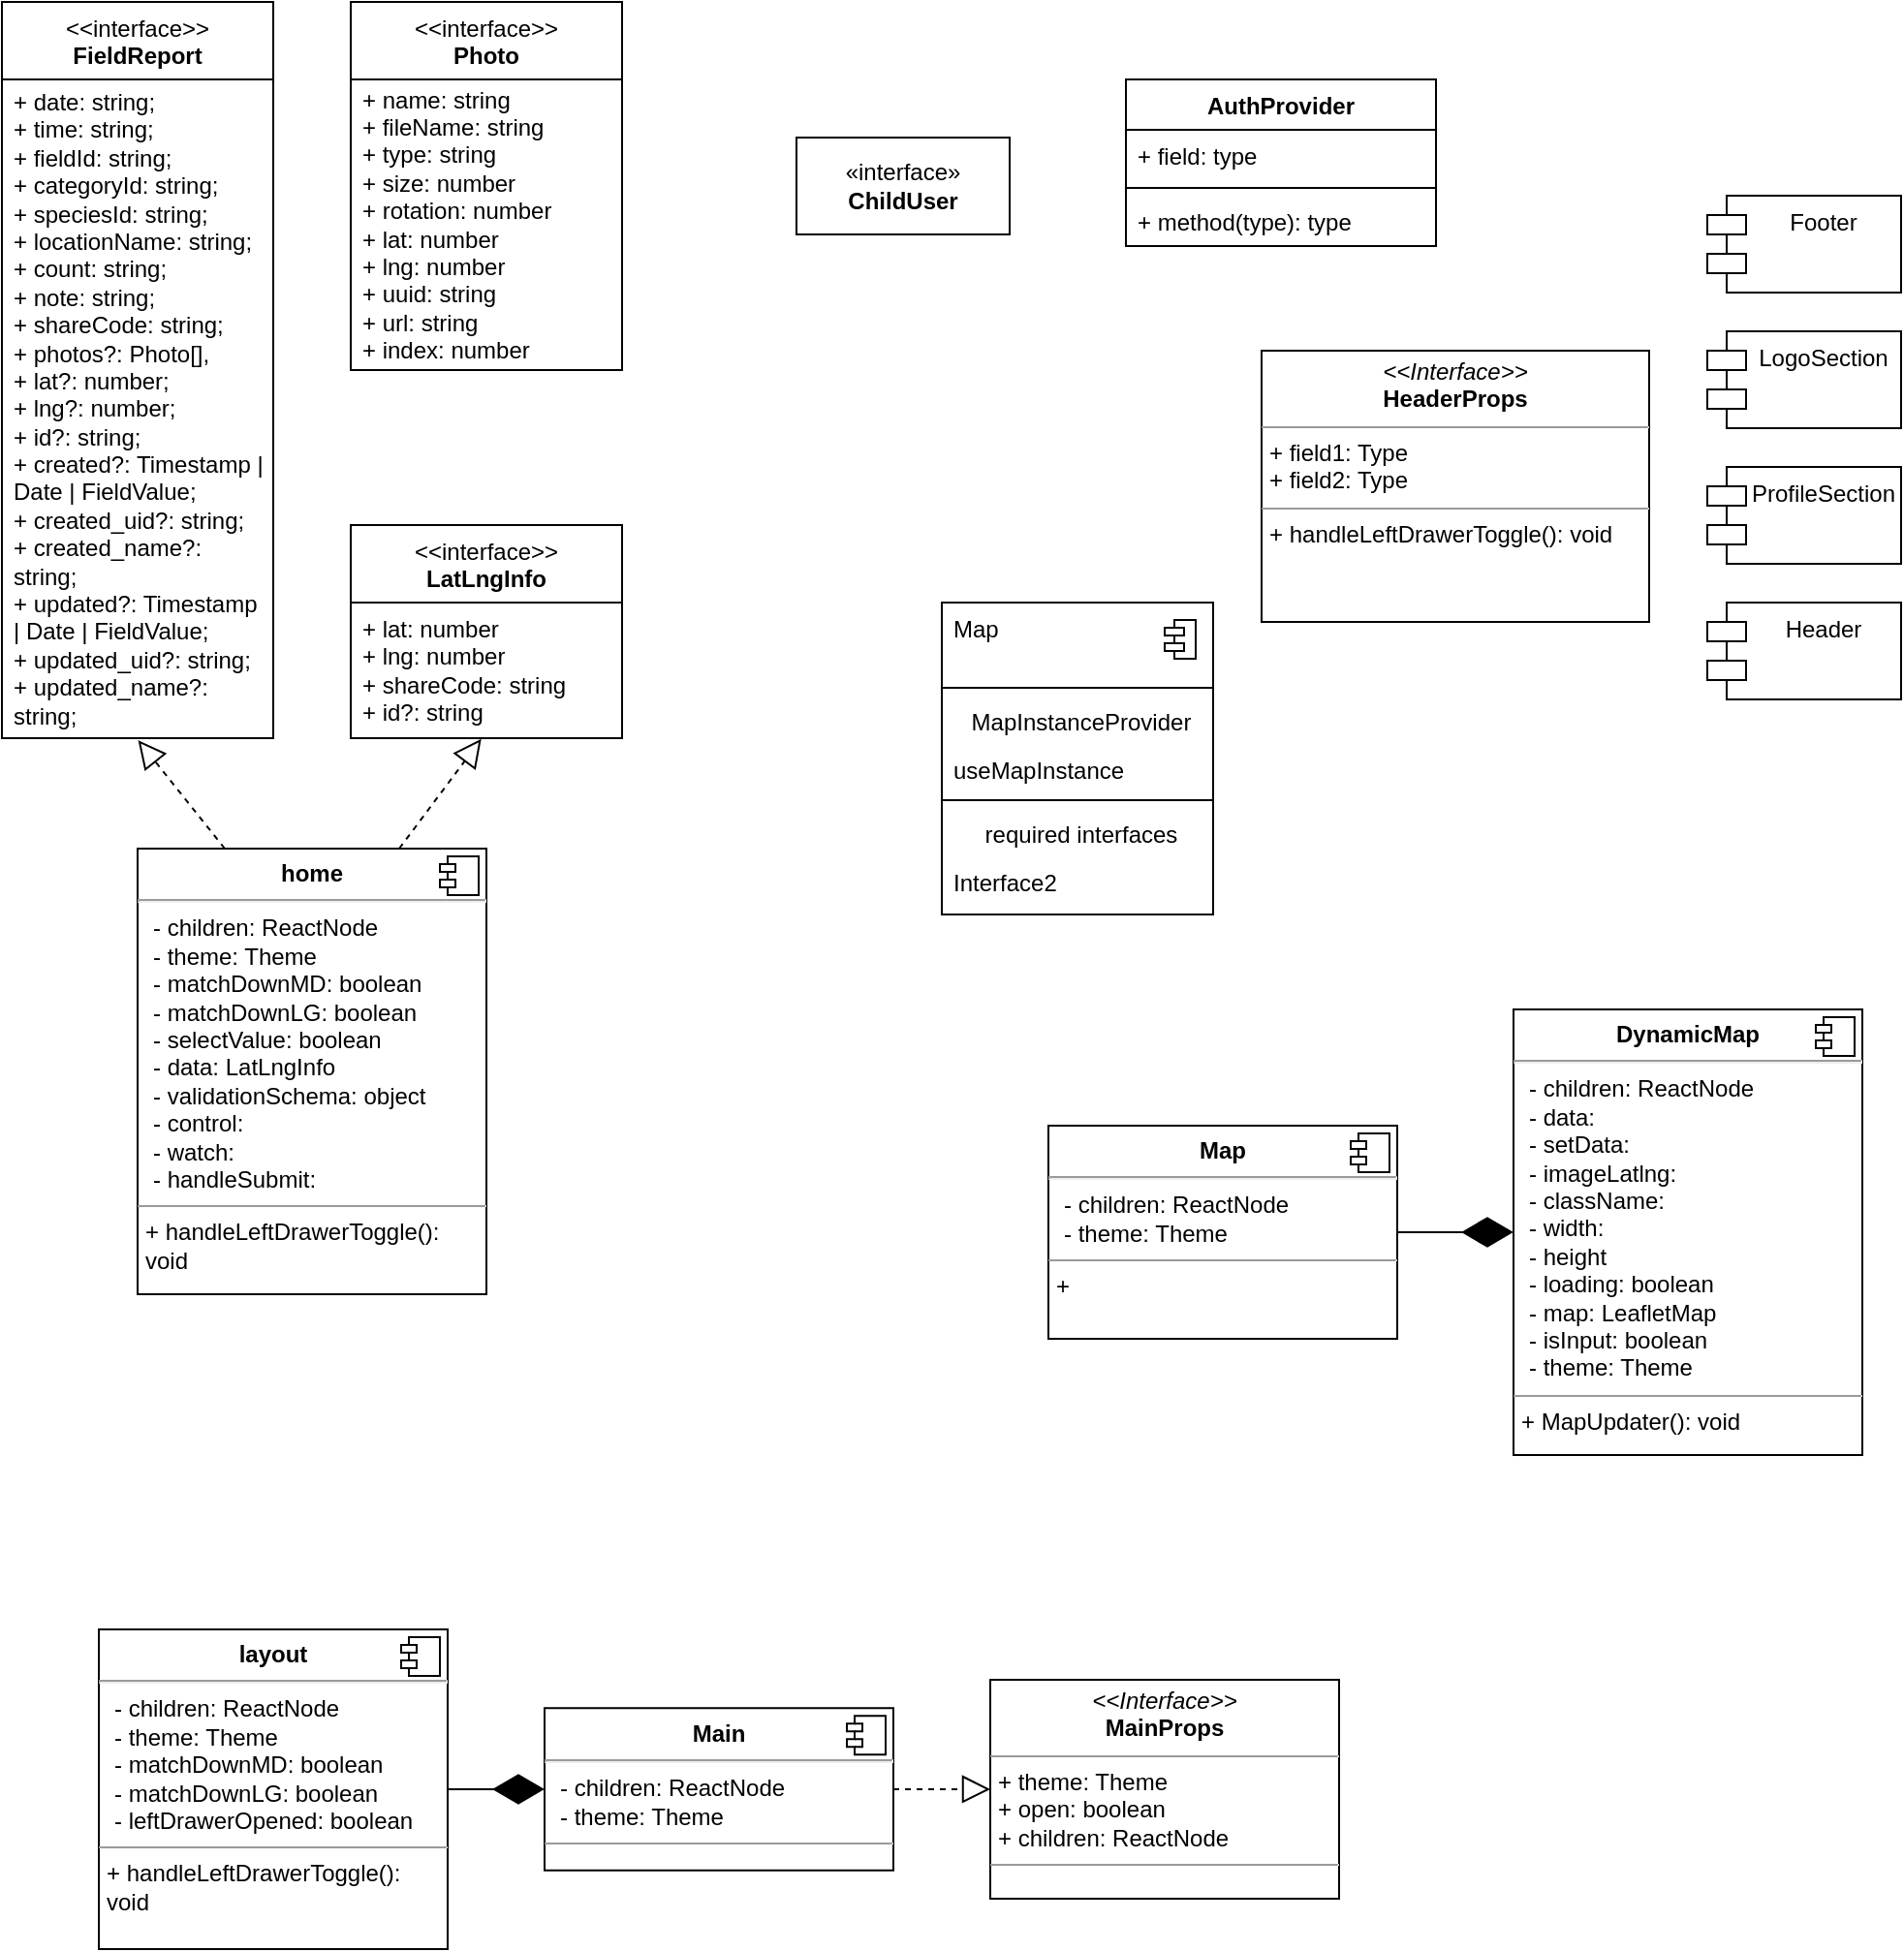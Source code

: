 <mxfile version="24.0.7" type="github" pages="2">
  <diagram name="コンポーネント・クラス図" id="A0RFGYicWgXDQkOwgbv-">
    <mxGraphModel dx="2025" dy="1312" grid="1" gridSize="10" guides="1" tooltips="1" connect="1" arrows="1" fold="1" page="1" pageScale="1" pageWidth="1169" pageHeight="827" math="0" shadow="0">
      <root>
        <mxCell id="0" />
        <mxCell id="1" parent="0" />
        <mxCell id="_fHnPlDk8DKdOJCBfL9G-8" value="AuthProvider" style="swimlane;fontStyle=1;align=center;verticalAlign=top;childLayout=stackLayout;horizontal=1;startSize=26;horizontalStack=0;resizeParent=1;resizeParentMax=0;resizeLast=0;collapsible=1;marginBottom=0;whiteSpace=wrap;html=1;" parent="1" vertex="1">
          <mxGeometry x="680" y="80" width="160" height="86" as="geometry">
            <mxRectangle x="230" y="300" width="100" height="30" as="alternateBounds" />
          </mxGeometry>
        </mxCell>
        <mxCell id="_fHnPlDk8DKdOJCBfL9G-9" value="+ field: type" style="text;strokeColor=none;fillColor=none;align=left;verticalAlign=top;spacingLeft=4;spacingRight=4;overflow=hidden;rotatable=0;points=[[0,0.5],[1,0.5]];portConstraint=eastwest;whiteSpace=wrap;html=1;" parent="_fHnPlDk8DKdOJCBfL9G-8" vertex="1">
          <mxGeometry y="26" width="160" height="26" as="geometry" />
        </mxCell>
        <mxCell id="_fHnPlDk8DKdOJCBfL9G-10" value="" style="line;strokeWidth=1;fillColor=none;align=left;verticalAlign=middle;spacingTop=-1;spacingLeft=3;spacingRight=3;rotatable=0;labelPosition=right;points=[];portConstraint=eastwest;strokeColor=inherit;" parent="_fHnPlDk8DKdOJCBfL9G-8" vertex="1">
          <mxGeometry y="52" width="160" height="8" as="geometry" />
        </mxCell>
        <mxCell id="_fHnPlDk8DKdOJCBfL9G-11" value="+ method(type): type" style="text;strokeColor=none;fillColor=none;align=left;verticalAlign=top;spacingLeft=4;spacingRight=4;overflow=hidden;rotatable=0;points=[[0,0.5],[1,0.5]];portConstraint=eastwest;whiteSpace=wrap;html=1;" parent="_fHnPlDk8DKdOJCBfL9G-8" vertex="1">
          <mxGeometry y="60" width="160" height="26" as="geometry" />
        </mxCell>
        <mxCell id="_fHnPlDk8DKdOJCBfL9G-13" value="&lt;p style=&quot;margin:0px;margin-top:6px;text-align:center;&quot;&gt;&lt;b&gt;layout&lt;/b&gt;&lt;/p&gt;&lt;hr&gt;&lt;p style=&quot;border-color: var(--border-color); margin: 0px 0px 0px 8px;&quot;&gt;- children: ReactNode&lt;/p&gt;&lt;p style=&quot;border-color: var(--border-color); margin: 0px 0px 0px 8px;&quot;&gt;- theme: Theme&lt;/p&gt;&lt;p style=&quot;border-color: var(--border-color); margin: 0px 0px 0px 8px;&quot;&gt;- matchDownMD: boolean&lt;/p&gt;&lt;p style=&quot;border-color: var(--border-color); margin: 0px 0px 0px 8px;&quot;&gt;- matchDownLG: boolean&lt;/p&gt;&lt;p style=&quot;border-color: var(--border-color); margin: 0px 0px 0px 8px;&quot;&gt;- leftDrawerOpened: boolean&lt;/p&gt;&lt;hr style=&quot;border-color: var(--border-color);&quot; size=&quot;1&quot;&gt;&lt;p style=&quot;border-color: var(--border-color); margin: 0px 0px 0px 4px;&quot;&gt;+&amp;nbsp;handleLeftDrawerToggle(): void&lt;/p&gt;" style="align=left;overflow=fill;html=1;dropTarget=0;whiteSpace=wrap;" parent="1" vertex="1">
          <mxGeometry x="150" y="880" width="180" height="165" as="geometry" />
        </mxCell>
        <mxCell id="_fHnPlDk8DKdOJCBfL9G-14" value="" style="shape=component;jettyWidth=8;jettyHeight=4;" parent="_fHnPlDk8DKdOJCBfL9G-13" vertex="1">
          <mxGeometry x="1" width="20" height="20" relative="1" as="geometry">
            <mxPoint x="-24" y="4" as="offset" />
          </mxGeometry>
        </mxCell>
        <mxCell id="_fHnPlDk8DKdOJCBfL9G-15" value="" style="fontStyle=1;align=center;verticalAlign=top;childLayout=stackLayout;horizontal=1;horizontalStack=0;resizeParent=1;resizeParentMax=0;resizeLast=0;marginBottom=0;" parent="1" vertex="1">
          <mxGeometry x="585" y="350" width="140" height="161" as="geometry" />
        </mxCell>
        <mxCell id="_fHnPlDk8DKdOJCBfL9G-16" value="Map" style="html=1;align=left;spacingLeft=4;verticalAlign=top;strokeColor=none;fillColor=none;whiteSpace=wrap;" parent="_fHnPlDk8DKdOJCBfL9G-15" vertex="1">
          <mxGeometry width="140" height="40" as="geometry" />
        </mxCell>
        <mxCell id="_fHnPlDk8DKdOJCBfL9G-17" value="" style="shape=module;jettyWidth=10;jettyHeight=4;" parent="_fHnPlDk8DKdOJCBfL9G-16" vertex="1">
          <mxGeometry x="1" width="16" height="20" relative="1" as="geometry">
            <mxPoint x="-25" y="9" as="offset" />
          </mxGeometry>
        </mxCell>
        <mxCell id="_fHnPlDk8DKdOJCBfL9G-18" value="" style="line;strokeWidth=1;fillColor=none;align=left;verticalAlign=middle;spacingTop=-1;spacingLeft=3;spacingRight=3;rotatable=0;labelPosition=right;points=[];portConstraint=eastwest;" parent="_fHnPlDk8DKdOJCBfL9G-15" vertex="1">
          <mxGeometry y="40" width="140" height="8" as="geometry" />
        </mxCell>
        <mxCell id="_fHnPlDk8DKdOJCBfL9G-19" value="MapInstanceProvider" style="html=1;align=center;spacingLeft=4;verticalAlign=top;strokeColor=none;fillColor=none;whiteSpace=wrap;" parent="_fHnPlDk8DKdOJCBfL9G-15" vertex="1">
          <mxGeometry y="48" width="140" height="25" as="geometry" />
        </mxCell>
        <mxCell id="_fHnPlDk8DKdOJCBfL9G-20" value="useMapInstance" style="html=1;align=left;spacingLeft=4;verticalAlign=top;strokeColor=none;fillColor=none;whiteSpace=wrap;" parent="_fHnPlDk8DKdOJCBfL9G-15" vertex="1">
          <mxGeometry y="73" width="140" height="25" as="geometry" />
        </mxCell>
        <mxCell id="_fHnPlDk8DKdOJCBfL9G-21" value="" style="line;strokeWidth=1;fillColor=none;align=left;verticalAlign=middle;spacingTop=-1;spacingLeft=3;spacingRight=3;rotatable=0;labelPosition=right;points=[];portConstraint=eastwest;" parent="_fHnPlDk8DKdOJCBfL9G-15" vertex="1">
          <mxGeometry y="98" width="140" height="8" as="geometry" />
        </mxCell>
        <mxCell id="_fHnPlDk8DKdOJCBfL9G-22" value="required interfaces" style="html=1;align=center;spacingLeft=4;verticalAlign=top;strokeColor=none;fillColor=none;whiteSpace=wrap;" parent="_fHnPlDk8DKdOJCBfL9G-15" vertex="1">
          <mxGeometry y="106" width="140" height="25" as="geometry" />
        </mxCell>
        <mxCell id="_fHnPlDk8DKdOJCBfL9G-23" value="Interface2" style="html=1;align=left;spacingLeft=4;verticalAlign=top;strokeColor=none;fillColor=none;whiteSpace=wrap;" parent="_fHnPlDk8DKdOJCBfL9G-15" vertex="1">
          <mxGeometry y="131" width="140" height="30" as="geometry" />
        </mxCell>
        <mxCell id="_fHnPlDk8DKdOJCBfL9G-32" value="«interface»&lt;br&gt;&lt;b&gt;ChildUser&lt;/b&gt;" style="html=1;whiteSpace=wrap;" parent="1" vertex="1">
          <mxGeometry x="510" y="110" width="110" height="50" as="geometry" />
        </mxCell>
        <mxCell id="_fHnPlDk8DKdOJCBfL9G-35" value="&lt;p style=&quot;margin:0px;margin-top:4px;text-align:center;&quot;&gt;&lt;i&gt;&amp;lt;&amp;lt;Interface&amp;gt;&amp;gt;&lt;/i&gt;&lt;br&gt;&lt;b style=&quot;border-color: var(--border-color);&quot;&gt;HeaderProps&lt;/b&gt;&lt;br&gt;&lt;/p&gt;&lt;hr size=&quot;1&quot;&gt;&lt;p style=&quot;margin:0px;margin-left:4px;&quot;&gt;+ field1: Type&lt;br&gt;+ field2: Type&lt;/p&gt;&lt;hr size=&quot;1&quot;&gt;&lt;p style=&quot;margin:0px;margin-left:4px;&quot;&gt;+ handleLeftDrawerToggle(): void&lt;br&gt;&lt;/p&gt;" style="verticalAlign=top;align=left;overflow=fill;fontSize=12;fontFamily=Helvetica;html=1;whiteSpace=wrap;" parent="1" vertex="1">
          <mxGeometry x="750" y="220" width="200" height="140" as="geometry" />
        </mxCell>
        <mxCell id="_fHnPlDk8DKdOJCBfL9G-36" value="Header" style="shape=module;align=left;spacingLeft=20;align=center;verticalAlign=top;whiteSpace=wrap;html=1;" parent="1" vertex="1">
          <mxGeometry x="980" y="350" width="100" height="50" as="geometry" />
        </mxCell>
        <mxCell id="_fHnPlDk8DKdOJCBfL9G-37" value="Footer" style="shape=module;align=left;spacingLeft=20;align=center;verticalAlign=top;whiteSpace=wrap;html=1;" parent="1" vertex="1">
          <mxGeometry x="980" y="140" width="100" height="50" as="geometry" />
        </mxCell>
        <mxCell id="_fHnPlDk8DKdOJCBfL9G-38" value="ProfileSection" style="shape=module;align=left;spacingLeft=20;align=center;verticalAlign=top;whiteSpace=wrap;html=1;" parent="1" vertex="1">
          <mxGeometry x="980" y="280" width="100" height="50" as="geometry" />
        </mxCell>
        <mxCell id="_fHnPlDk8DKdOJCBfL9G-39" value="LogoSection" style="shape=module;align=left;spacingLeft=20;align=center;verticalAlign=top;whiteSpace=wrap;html=1;" parent="1" vertex="1">
          <mxGeometry x="980" y="210" width="100" height="50" as="geometry" />
        </mxCell>
        <mxCell id="_fHnPlDk8DKdOJCBfL9G-47" value="&lt;p style=&quot;margin:0px;margin-top:4px;text-align:center;&quot;&gt;&lt;i&gt;&amp;lt;&amp;lt;Interface&amp;gt;&amp;gt;&lt;/i&gt;&lt;br&gt;&lt;b style=&quot;border-color: var(--border-color);&quot;&gt;MainProps&lt;/b&gt;&lt;br&gt;&lt;/p&gt;&lt;hr size=&quot;1&quot;&gt;&lt;p style=&quot;margin:0px;margin-left:4px;&quot;&gt;+ theme: Theme&lt;br&gt;+ open: boolean&lt;/p&gt;&lt;p style=&quot;margin:0px;margin-left:4px;&quot;&gt;+ children: ReactNode&lt;/p&gt;&lt;hr size=&quot;1&quot;&gt;&lt;p style=&quot;margin:0px;margin-left:4px;&quot;&gt;&lt;br&gt;&lt;/p&gt;" style="verticalAlign=top;align=left;overflow=fill;fontSize=12;fontFamily=Helvetica;html=1;whiteSpace=wrap;" parent="1" vertex="1">
          <mxGeometry x="610" y="906" width="180" height="112.99" as="geometry" />
        </mxCell>
        <mxCell id="_fHnPlDk8DKdOJCBfL9G-51" value="" style="endArrow=block;dashed=1;endFill=0;endSize=12;html=1;rounded=0;" parent="1" source="_fHnPlDk8DKdOJCBfL9G-65" target="_fHnPlDk8DKdOJCBfL9G-47" edge="1">
          <mxGeometry width="160" relative="1" as="geometry">
            <mxPoint x="550" y="1046.061" as="sourcePoint" />
            <mxPoint x="690" y="882.49" as="targetPoint" />
          </mxGeometry>
        </mxCell>
        <mxCell id="_fHnPlDk8DKdOJCBfL9G-52" value="" style="endArrow=diamondThin;endFill=1;endSize=24;html=1;rounded=0;exitX=1;exitY=0.5;exitDx=0;exitDy=0;entryX=0;entryY=0.5;entryDx=0;entryDy=0;" parent="1" source="_fHnPlDk8DKdOJCBfL9G-13" target="_fHnPlDk8DKdOJCBfL9G-65" edge="1">
          <mxGeometry width="160" relative="1" as="geometry">
            <mxPoint x="340" y="962.49" as="sourcePoint" />
            <mxPoint x="423.077" y="1042.49" as="targetPoint" />
          </mxGeometry>
        </mxCell>
        <mxCell id="_fHnPlDk8DKdOJCBfL9G-65" value="&lt;p style=&quot;margin:0px;margin-top:6px;text-align:center;&quot;&gt;&lt;b&gt;Main&lt;/b&gt;&lt;/p&gt;&lt;hr&gt;&lt;p style=&quot;border-color: var(--border-color); margin: 0px 0px 0px 8px;&quot;&gt;- children: ReactNode&lt;/p&gt;&lt;p style=&quot;border-color: var(--border-color); margin: 0px 0px 0px 8px;&quot;&gt;- theme: Theme&lt;/p&gt;&lt;hr style=&quot;border-color: var(--border-color);&quot; size=&quot;1&quot;&gt;&lt;p style=&quot;border-color: var(--border-color); margin: 0px 0px 0px 4px;&quot;&gt;&lt;br&gt;&lt;/p&gt;" style="align=left;overflow=fill;html=1;dropTarget=0;whiteSpace=wrap;" parent="1" vertex="1">
          <mxGeometry x="380" y="920.62" width="180" height="83.75" as="geometry" />
        </mxCell>
        <mxCell id="_fHnPlDk8DKdOJCBfL9G-66" value="" style="shape=component;jettyWidth=8;jettyHeight=4;" parent="_fHnPlDk8DKdOJCBfL9G-65" vertex="1">
          <mxGeometry x="1" width="20" height="20" relative="1" as="geometry">
            <mxPoint x="-24" y="4" as="offset" />
          </mxGeometry>
        </mxCell>
        <mxCell id="_fHnPlDk8DKdOJCBfL9G-69" value="&lt;p style=&quot;margin:0px;margin-top:6px;text-align:center;&quot;&gt;&lt;b&gt;home&lt;/b&gt;&lt;/p&gt;&lt;hr&gt;&lt;p style=&quot;border-color: var(--border-color); margin: 0px 0px 0px 8px;&quot;&gt;- children: ReactNode&lt;/p&gt;&lt;p style=&quot;border-color: var(--border-color); margin: 0px 0px 0px 8px;&quot;&gt;- theme: Theme&lt;/p&gt;&lt;p style=&quot;border-color: var(--border-color); margin: 0px 0px 0px 8px;&quot;&gt;- matchDownMD: boolean&lt;/p&gt;&lt;p style=&quot;border-color: var(--border-color); margin: 0px 0px 0px 8px;&quot;&gt;- matchDownLG: boolean&lt;/p&gt;&lt;p style=&quot;border-color: var(--border-color); margin: 0px 0px 0px 8px;&quot;&gt;- selectValue: boolean&lt;/p&gt;&lt;p style=&quot;border-color: var(--border-color); margin: 0px 0px 0px 8px;&quot;&gt;- data: LatLngInfo&lt;/p&gt;&lt;p style=&quot;border-color: var(--border-color); margin: 0px 0px 0px 8px;&quot;&gt;- validationSchema: object&lt;/p&gt;&lt;p style=&quot;border-color: var(--border-color); margin: 0px 0px 0px 8px;&quot;&gt;- control:&amp;nbsp;&lt;/p&gt;&lt;p style=&quot;border-color: var(--border-color); margin: 0px 0px 0px 8px;&quot;&gt;- watch:&amp;nbsp;&lt;/p&gt;&lt;p style=&quot;border-color: var(--border-color); margin: 0px 0px 0px 8px;&quot;&gt;- handleSubmit:&amp;nbsp;&lt;/p&gt;&lt;hr style=&quot;border-color: var(--border-color);&quot; size=&quot;1&quot;&gt;&lt;p style=&quot;border-color: var(--border-color); margin: 0px 0px 0px 4px;&quot;&gt;+&amp;nbsp;handleLeftDrawerToggle(): void&lt;/p&gt;" style="align=left;overflow=fill;html=1;dropTarget=0;whiteSpace=wrap;" parent="1" vertex="1">
          <mxGeometry x="170" y="477" width="180" height="230" as="geometry" />
        </mxCell>
        <mxCell id="_fHnPlDk8DKdOJCBfL9G-70" value="" style="shape=component;jettyWidth=8;jettyHeight=4;" parent="_fHnPlDk8DKdOJCBfL9G-69" vertex="1">
          <mxGeometry x="1" width="20" height="20" relative="1" as="geometry">
            <mxPoint x="-24" y="4" as="offset" />
          </mxGeometry>
        </mxCell>
        <mxCell id="_fHnPlDk8DKdOJCBfL9G-71" value="&amp;lt;&amp;lt;interface&amp;gt;&amp;gt;&lt;br&gt;&lt;b&gt;Photo&lt;/b&gt;" style="swimlane;fontStyle=0;align=center;verticalAlign=top;childLayout=stackLayout;horizontal=1;startSize=40;horizontalStack=0;resizeParent=1;resizeParentMax=0;resizeLast=0;collapsible=0;marginBottom=0;html=1;whiteSpace=wrap;" parent="1" vertex="1">
          <mxGeometry x="280" y="40" width="140" height="190" as="geometry" />
        </mxCell>
        <mxCell id="_fHnPlDk8DKdOJCBfL9G-72" value="+ name: string&lt;br&gt;+ fileName: string&lt;br&gt;+ type: string&lt;br&gt;+ size: number&lt;br&gt;+ rotation: number&lt;br&gt;+ lat: number&lt;br&gt;+ lng: number&lt;br&gt;+ uuid: string&lt;br&gt;+ url: string&lt;br&gt;+ index: number" style="text;html=1;strokeColor=none;fillColor=none;align=left;verticalAlign=middle;spacingLeft=4;spacingRight=4;overflow=hidden;rotatable=0;points=[[0,0.5],[1,0.5]];portConstraint=eastwest;whiteSpace=wrap;" parent="_fHnPlDk8DKdOJCBfL9G-71" vertex="1">
          <mxGeometry y="40" width="140" height="150" as="geometry" />
        </mxCell>
        <mxCell id="_fHnPlDk8DKdOJCBfL9G-73" value="&amp;lt;&amp;lt;interface&amp;gt;&amp;gt;&lt;br&gt;&lt;b&gt;FieldReport&lt;/b&gt;" style="swimlane;fontStyle=0;align=center;verticalAlign=top;childLayout=stackLayout;horizontal=1;startSize=40;horizontalStack=0;resizeParent=1;resizeParentMax=0;resizeLast=0;collapsible=0;marginBottom=0;html=1;whiteSpace=wrap;" parent="1" vertex="1">
          <mxGeometry x="100" y="40" width="140" height="380" as="geometry" />
        </mxCell>
        <mxCell id="_fHnPlDk8DKdOJCBfL9G-74" value="&lt;div&gt;+ date: string;&lt;/div&gt;&lt;div&gt;+ time: string;&lt;/div&gt;&lt;div&gt;+ fieldId: string;&lt;/div&gt;&lt;div&gt;+ categoryId: string;&lt;/div&gt;&lt;div&gt;+ speciesId: string;&lt;/div&gt;&lt;div&gt;+ locationName: string;&lt;/div&gt;&lt;div&gt;+ count: string;&lt;/div&gt;&lt;div&gt;+ note: string;&lt;/div&gt;&lt;div&gt;+ shareCode: string;&lt;/div&gt;&lt;div&gt;+ photos?: Photo[],&lt;/div&gt;&lt;div&gt;+ lat?: number;&lt;/div&gt;&lt;div&gt;+ lng?: number;&lt;/div&gt;&lt;div&gt;+ id?: string;&lt;/div&gt;&lt;div&gt;+ created?: Timestamp | Date | FieldValue;&lt;/div&gt;&lt;div&gt;+ created_uid?: string;&lt;/div&gt;&lt;div&gt;+ created_name?: string;&lt;/div&gt;&lt;div&gt;+ updated?: Timestamp | Date | FieldValue;&lt;/div&gt;&lt;div&gt;+ updated_uid?: string;&lt;/div&gt;&lt;div&gt;+ updated_name?: string;&lt;/div&gt;" style="text;html=1;strokeColor=none;fillColor=none;align=left;verticalAlign=middle;spacingLeft=4;spacingRight=4;overflow=hidden;rotatable=0;points=[[0,0.5],[1,0.5]];portConstraint=eastwest;whiteSpace=wrap;" parent="_fHnPlDk8DKdOJCBfL9G-73" vertex="1">
          <mxGeometry y="40" width="140" height="340" as="geometry" />
        </mxCell>
        <mxCell id="_fHnPlDk8DKdOJCBfL9G-84" value="" style="endArrow=block;dashed=1;endFill=0;endSize=12;html=1;rounded=0;exitX=0.25;exitY=0;exitDx=0;exitDy=0;entryX=0.502;entryY=1.003;entryDx=0;entryDy=0;entryPerimeter=0;" parent="1" source="_fHnPlDk8DKdOJCBfL9G-69" target="_fHnPlDk8DKdOJCBfL9G-74" edge="1">
          <mxGeometry width="160" relative="1" as="geometry">
            <mxPoint x="770" y="482" as="sourcePoint" />
            <mxPoint x="200" y="417" as="targetPoint" />
          </mxGeometry>
        </mxCell>
        <mxCell id="_fHnPlDk8DKdOJCBfL9G-86" value="&amp;lt;&amp;lt;interface&amp;gt;&amp;gt;&lt;br&gt;&lt;b&gt;LatLngInfo&lt;/b&gt;" style="swimlane;fontStyle=0;align=center;verticalAlign=top;childLayout=stackLayout;horizontal=1;startSize=40;horizontalStack=0;resizeParent=1;resizeParentMax=0;resizeLast=0;collapsible=0;marginBottom=0;html=1;whiteSpace=wrap;" parent="1" vertex="1">
          <mxGeometry x="280" y="310" width="140" height="110" as="geometry" />
        </mxCell>
        <mxCell id="_fHnPlDk8DKdOJCBfL9G-87" value="&lt;div&gt;+ lat: number&lt;/div&gt;&lt;div&gt;+ lng: number&lt;/div&gt;&lt;div&gt;+ shareCode: string&lt;/div&gt;&lt;div&gt;+ id?: string&lt;/div&gt;" style="text;html=1;strokeColor=none;fillColor=none;align=left;verticalAlign=middle;spacingLeft=4;spacingRight=4;overflow=hidden;rotatable=0;points=[[0,0.5],[1,0.5]];portConstraint=eastwest;whiteSpace=wrap;" parent="_fHnPlDk8DKdOJCBfL9G-86" vertex="1">
          <mxGeometry y="40" width="140" height="70" as="geometry" />
        </mxCell>
        <mxCell id="_fHnPlDk8DKdOJCBfL9G-88" value="" style="endArrow=block;dashed=1;endFill=0;endSize=12;html=1;rounded=0;exitX=0.75;exitY=0;exitDx=0;exitDy=0;entryX=0.481;entryY=1.006;entryDx=0;entryDy=0;entryPerimeter=0;" parent="1" source="_fHnPlDk8DKdOJCBfL9G-69" target="_fHnPlDk8DKdOJCBfL9G-87" edge="1">
          <mxGeometry width="160" relative="1" as="geometry">
            <mxPoint x="200" y="487" as="sourcePoint" />
            <mxPoint x="200" y="430" as="targetPoint" />
          </mxGeometry>
        </mxCell>
        <mxCell id="_fHnPlDk8DKdOJCBfL9G-90" value="&lt;p style=&quot;margin:0px;margin-top:6px;text-align:center;&quot;&gt;&lt;b&gt;Map&lt;/b&gt;&lt;/p&gt;&lt;hr&gt;&lt;p style=&quot;border-color: var(--border-color); margin: 0px 0px 0px 8px;&quot;&gt;- children: ReactNode&lt;/p&gt;&lt;p style=&quot;border-color: var(--border-color); margin: 0px 0px 0px 8px;&quot;&gt;- theme: Theme&lt;/p&gt;&lt;hr style=&quot;border-color: var(--border-color);&quot; size=&quot;1&quot;&gt;&lt;p style=&quot;border-color: var(--border-color); margin: 0px 0px 0px 4px;&quot;&gt;+&amp;nbsp;&lt;/p&gt;" style="align=left;overflow=fill;html=1;dropTarget=0;whiteSpace=wrap;" parent="1" vertex="1">
          <mxGeometry x="640" y="620" width="180" height="110" as="geometry" />
        </mxCell>
        <mxCell id="_fHnPlDk8DKdOJCBfL9G-91" value="" style="shape=component;jettyWidth=8;jettyHeight=4;" parent="_fHnPlDk8DKdOJCBfL9G-90" vertex="1">
          <mxGeometry x="1" width="20" height="20" relative="1" as="geometry">
            <mxPoint x="-24" y="4" as="offset" />
          </mxGeometry>
        </mxCell>
        <mxCell id="_fHnPlDk8DKdOJCBfL9G-92" value="&lt;p style=&quot;margin:0px;margin-top:6px;text-align:center;&quot;&gt;&lt;b&gt;DynamicMap&lt;/b&gt;&lt;/p&gt;&lt;hr&gt;&lt;p style=&quot;border-color: var(--border-color); margin: 0px 0px 0px 8px;&quot;&gt;- children: ReactNode&lt;/p&gt;&lt;p style=&quot;border-color: var(--border-color); margin: 0px 0px 0px 8px;&quot;&gt;- data:&amp;nbsp;&lt;/p&gt;&lt;p style=&quot;border-color: var(--border-color); margin: 0px 0px 0px 8px;&quot;&gt;- setData:&lt;/p&gt;&lt;p style=&quot;border-color: var(--border-color); margin: 0px 0px 0px 8px;&quot;&gt;- imageLatlng:&lt;/p&gt;&lt;p style=&quot;border-color: var(--border-color); margin: 0px 0px 0px 8px;&quot;&gt;- className:&lt;/p&gt;&lt;p style=&quot;border-color: var(--border-color); margin: 0px 0px 0px 8px;&quot;&gt;- width:&amp;nbsp;&lt;/p&gt;&lt;p style=&quot;border-color: var(--border-color); margin: 0px 0px 0px 8px;&quot;&gt;- height&lt;/p&gt;&lt;p style=&quot;border-color: var(--border-color); margin: 0px 0px 0px 8px;&quot;&gt;- loading: boolean&lt;/p&gt;&lt;p style=&quot;border-color: var(--border-color); margin: 0px 0px 0px 8px;&quot;&gt;- map: LeafletMap&lt;/p&gt;&lt;p style=&quot;border-color: var(--border-color); margin: 0px 0px 0px 8px;&quot;&gt;- isInput: boolean&lt;/p&gt;&lt;p style=&quot;border-color: var(--border-color); margin: 0px 0px 0px 8px;&quot;&gt;- theme: Theme&lt;/p&gt;&lt;hr style=&quot;border-color: var(--border-color);&quot; size=&quot;1&quot;&gt;&lt;p style=&quot;border-color: var(--border-color); margin: 0px 0px 0px 4px;&quot;&gt;+ MapUpdater(): void&lt;/p&gt;" style="align=left;overflow=fill;html=1;dropTarget=0;whiteSpace=wrap;" parent="1" vertex="1">
          <mxGeometry x="880" y="560" width="180" height="230" as="geometry" />
        </mxCell>
        <mxCell id="_fHnPlDk8DKdOJCBfL9G-93" value="" style="shape=component;jettyWidth=8;jettyHeight=4;" parent="_fHnPlDk8DKdOJCBfL9G-92" vertex="1">
          <mxGeometry x="1" width="20" height="20" relative="1" as="geometry">
            <mxPoint x="-24" y="4" as="offset" />
          </mxGeometry>
        </mxCell>
        <mxCell id="_fHnPlDk8DKdOJCBfL9G-94" value="" style="endArrow=diamondThin;endFill=1;endSize=24;html=1;rounded=0;exitX=1;exitY=0.5;exitDx=0;exitDy=0;entryX=0;entryY=0.5;entryDx=0;entryDy=0;" parent="1" source="_fHnPlDk8DKdOJCBfL9G-90" target="_fHnPlDk8DKdOJCBfL9G-92" edge="1">
          <mxGeometry width="160" relative="1" as="geometry">
            <mxPoint x="340" y="973" as="sourcePoint" />
            <mxPoint x="390" y="972" as="targetPoint" />
          </mxGeometry>
        </mxCell>
      </root>
    </mxGraphModel>
  </diagram>
  <diagram id="Sh04SJ9oBAffThRWzbD-" name="シーケンス概要図">
    <mxGraphModel dx="1943" dy="1499" grid="1" gridSize="10" guides="1" tooltips="1" connect="1" arrows="1" fold="1" page="1" pageScale="1" pageWidth="1169" pageHeight="827" background="none" math="0" shadow="0">
      <root>
        <mxCell id="0" />
        <mxCell id="1" parent="0" />
        <mxCell id="Ocbn0bxyOp51BVK7D1-y-39" value="&lt;b&gt;Google &lt;/b&gt;Cloud Platform" style="fillColor=#F6F6F6;strokeColor=none;shadow=0;gradientColor=none;fontSize=14;align=left;spacing=10;fontColor=#717171;9E9E9E;verticalAlign=top;spacingTop=-4;fontStyle=0;spacingLeft=40;html=1;" vertex="1" parent="1">
          <mxGeometry x="270" y="90" width="800" height="390" as="geometry" />
        </mxCell>
        <mxCell id="Ocbn0bxyOp51BVK7D1-y-40" value="" style="shape=mxgraph.gcp2.google_cloud_platform;fillColor=#F6F6F6;strokeColor=none;shadow=0;gradientColor=none;" vertex="1" parent="Ocbn0bxyOp51BVK7D1-y-39">
          <mxGeometry width="23" height="20" relative="1" as="geometry">
            <mxPoint x="20" y="10" as="offset" />
          </mxGeometry>
        </mxCell>
        <mxCell id="Ocbn0bxyOp51BVK7D1-y-42" value="WEBブラウザ" style="sketch=0;points=[[0,0,0],[0.25,0,0],[0.5,0,0],[0.75,0,0],[1,0,0],[1,0.25,0],[1,0.5,0],[1,0.75,0],[1,1,0],[0.75,1,0],[0.5,1,0],[0.25,1,0],[0,1,0],[0,0.75,0],[0,0.5,0],[0,0.25,0]];rounded=1;absoluteArcSize=1;arcSize=2;html=1;strokeColor=none;gradientColor=none;shadow=0;dashed=0;fontSize=12;fontColor=#9E9E9E;align=left;verticalAlign=top;spacing=10;spacingTop=-4;" vertex="1" parent="1">
          <mxGeometry x="58" y="170" width="190" height="140" as="geometry" />
        </mxCell>
        <mxCell id="Ocbn0bxyOp51BVK7D1-y-43" value="" style="strokeColor=#dddddd;shadow=1;strokeWidth=1;rounded=1;absoluteArcSize=1;arcSize=2;" vertex="1" parent="1">
          <mxGeometry x="529" y="210.18" width="180" height="59.83" as="geometry" />
        </mxCell>
        <mxCell id="Ocbn0bxyOp51BVK7D1-y-44" value="&lt;font color=&quot;#000000&quot;&gt;ユーザー認証&lt;/font&gt;&lt;br&gt;Firebase Authentication" style="sketch=0;dashed=0;connectable=0;html=1;fillColor=#5184F3;strokeColor=none;shape=mxgraph.gcp2.firebase;part=1;labelPosition=right;verticalLabelPosition=middle;align=left;verticalAlign=middle;spacingLeft=5;fontColor=#999999;fontSize=12;" vertex="1" parent="Ocbn0bxyOp51BVK7D1-y-43">
          <mxGeometry width="32.4" height="45" relative="1" as="geometry">
            <mxPoint x="5" y="7" as="offset" />
          </mxGeometry>
        </mxCell>
        <mxCell id="Ocbn0bxyOp51BVK7D1-y-46" value="" style="sketch=0;html=1;aspect=fixed;strokeColor=none;shadow=0;align=center;verticalAlign=top;fillColor=#3B8DF1;shape=mxgraph.gcp2.phone_android" vertex="1" parent="1">
          <mxGeometry x="178" y="214" width="39.2" height="70" as="geometry" />
        </mxCell>
        <mxCell id="Ocbn0bxyOp51BVK7D1-y-47" value="" style="sketch=0;html=1;aspect=fixed;strokeColor=none;shadow=0;align=center;verticalAlign=top;fillColor=#3B8DF1;shape=mxgraph.gcp2.cloud_computer" vertex="1" parent="1">
          <mxGeometry x="88" y="220" width="68.18" height="60" as="geometry" />
        </mxCell>
        <mxCell id="Ocbn0bxyOp51BVK7D1-y-48" value="" style="strokeColor=#dddddd;shadow=1;strokeWidth=1;rounded=1;absoluteArcSize=1;arcSize=2;" vertex="1" parent="1">
          <mxGeometry x="300" y="210" width="150" height="60" as="geometry" />
        </mxCell>
        <mxCell id="Ocbn0bxyOp51BVK7D1-y-49" value="&lt;font color=&quot;#000000&quot;&gt;フロントエンド&lt;/font&gt;&lt;br&gt;Firebase Hosting" style="sketch=0;dashed=0;connectable=0;html=1;fillColor=#5184F3;strokeColor=none;shape=mxgraph.gcp2.firebase;part=1;labelPosition=right;verticalLabelPosition=middle;align=left;verticalAlign=middle;spacingLeft=5;fontColor=#999999;fontSize=12;" vertex="1" parent="Ocbn0bxyOp51BVK7D1-y-48">
          <mxGeometry width="32.4" height="45" relative="1" as="geometry">
            <mxPoint x="5" y="7" as="offset" />
          </mxGeometry>
        </mxCell>
        <mxCell id="Ocbn0bxyOp51BVK7D1-y-50" value="" style="edgeStyle=orthogonalEdgeStyle;fontSize=12;html=1;endArrow=blockThin;endFill=1;rounded=0;strokeWidth=2;endSize=4;startSize=4;dashed=0;strokeColor=#4284F3;entryX=0;entryY=0.5;entryDx=0;entryDy=0;" edge="1" parent="1">
          <mxGeometry width="100" relative="1" as="geometry">
            <mxPoint x="250" y="240" as="sourcePoint" />
            <mxPoint x="300" y="240" as="targetPoint" />
            <Array as="points">
              <mxPoint x="300" y="240" />
              <mxPoint x="300" y="240" />
            </Array>
          </mxGeometry>
        </mxCell>
        <mxCell id="Ocbn0bxyOp51BVK7D1-y-51" value="" style="strokeColor=#dddddd;shadow=1;strokeWidth=1;rounded=1;absoluteArcSize=1;arcSize=2;" vertex="1" parent="1">
          <mxGeometry x="528.23" y="390" width="160" height="60" as="geometry" />
        </mxCell>
        <mxCell id="Ocbn0bxyOp51BVK7D1-y-52" value="&lt;font color=&quot;#000000&quot;&gt;画像保存&lt;/font&gt;&lt;br&gt;Cloud Storage" style="sketch=0;dashed=0;connectable=0;html=1;fillColor=#5184F3;strokeColor=none;shape=mxgraph.gcp2.hexIcon;prIcon=cloud_storage;part=1;labelPosition=right;verticalLabelPosition=middle;align=left;verticalAlign=middle;spacingLeft=5;fontColor=#999999;fontSize=12;" vertex="1" parent="Ocbn0bxyOp51BVK7D1-y-51">
          <mxGeometry y="0.5" width="44" height="39" relative="1" as="geometry">
            <mxPoint x="5" y="-19.5" as="offset" />
          </mxGeometry>
        </mxCell>
        <mxCell id="Ocbn0bxyOp51BVK7D1-y-53" value="" style="strokeColor=#dddddd;shadow=1;strokeWidth=1;rounded=1;absoluteArcSize=1;arcSize=2;" vertex="1" parent="1">
          <mxGeometry x="529" y="299" width="160" height="60" as="geometry" />
        </mxCell>
        <mxCell id="Ocbn0bxyOp51BVK7D1-y-54" value="&lt;font color=&quot;#000000&quot;&gt;データ保存&lt;/font&gt;&lt;br&gt;Cloud Filestore" style="sketch=0;dashed=0;connectable=0;html=1;fillColor=#5184F3;strokeColor=none;shape=mxgraph.gcp2.hexIcon;prIcon=cloud_filestore;part=1;labelPosition=right;verticalLabelPosition=middle;align=left;verticalAlign=middle;spacingLeft=5;fontColor=#999999;fontSize=12;" vertex="1" parent="Ocbn0bxyOp51BVK7D1-y-53">
          <mxGeometry y="0.5" width="44" height="39" relative="1" as="geometry">
            <mxPoint x="5" y="-19.5" as="offset" />
          </mxGeometry>
        </mxCell>
        <mxCell id="Ocbn0bxyOp51BVK7D1-y-55" value="" style="edgeStyle=orthogonalEdgeStyle;fontSize=12;html=1;endArrow=blockThin;endFill=1;rounded=0;strokeWidth=2;endSize=4;startSize=4;dashed=0;strokeColor=#4284F3;exitX=1;exitY=0.5;exitDx=0;exitDy=0;entryX=0;entryY=0.5;entryDx=0;entryDy=0;" edge="1" parent="1" source="Ocbn0bxyOp51BVK7D1-y-48" target="Ocbn0bxyOp51BVK7D1-y-43">
          <mxGeometry width="100" relative="1" as="geometry">
            <mxPoint x="450" y="239.5" as="sourcePoint" />
            <mxPoint x="550" y="239.5" as="targetPoint" />
          </mxGeometry>
        </mxCell>
        <mxCell id="Ocbn0bxyOp51BVK7D1-y-56" value="" style="edgeStyle=orthogonalEdgeStyle;fontSize=12;html=1;endArrow=blockThin;endFill=1;rounded=0;strokeWidth=2;endSize=4;startSize=4;dashed=0;strokeColor=#4284F3;exitX=1;exitY=0.5;exitDx=0;exitDy=0;entryX=0;entryY=0.5;entryDx=0;entryDy=0;" edge="1" parent="1" source="Ocbn0bxyOp51BVK7D1-y-48" target="Ocbn0bxyOp51BVK7D1-y-53">
          <mxGeometry width="100" relative="1" as="geometry">
            <mxPoint x="700" y="610" as="sourcePoint" />
            <mxPoint x="800" y="610" as="targetPoint" />
            <Array as="points">
              <mxPoint x="490" y="240" />
              <mxPoint x="490" y="329" />
            </Array>
          </mxGeometry>
        </mxCell>
        <mxCell id="Ocbn0bxyOp51BVK7D1-y-57" value="" style="edgeStyle=orthogonalEdgeStyle;fontSize=12;html=1;endArrow=blockThin;endFill=1;rounded=0;strokeWidth=2;endSize=4;startSize=4;dashed=0;strokeColor=#4284F3;exitX=1;exitY=0.5;exitDx=0;exitDy=0;entryX=0;entryY=0.5;entryDx=0;entryDy=0;" edge="1" parent="1" source="Ocbn0bxyOp51BVK7D1-y-48" target="Ocbn0bxyOp51BVK7D1-y-51">
          <mxGeometry width="100" relative="1" as="geometry">
            <mxPoint x="410" y="419.5" as="sourcePoint" />
            <mxPoint x="510" y="419.5" as="targetPoint" />
            <Array as="points">
              <mxPoint x="490" y="240" />
              <mxPoint x="490" y="420" />
            </Array>
          </mxGeometry>
        </mxCell>
        <mxCell id="Ocbn0bxyOp51BVK7D1-y-61" value="" style="edgeStyle=orthogonalEdgeStyle;fontSize=12;html=1;endArrow=blockThin;endFill=1;rounded=0;strokeWidth=2;endSize=4;startSize=4;dashed=0;strokeColor=#4284F3;exitX=0.5;exitY=0;exitDx=0;exitDy=0;entryX=0;entryY=0.5;entryDx=0;entryDy=0;" edge="1" parent="1" source="Ocbn0bxyOp51BVK7D1-y-48" target="Ocbn0bxyOp51BVK7D1-y-62">
          <mxGeometry width="100" relative="1" as="geometry">
            <mxPoint x="410" y="149.5" as="sourcePoint" />
            <mxPoint x="510" y="149.5" as="targetPoint" />
          </mxGeometry>
        </mxCell>
        <mxCell id="Ocbn0bxyOp51BVK7D1-y-62" value="" style="strokeColor=#dddddd;shadow=1;strokeWidth=1;rounded=1;absoluteArcSize=1;arcSize=2;" vertex="1" parent="1">
          <mxGeometry x="710" y="130" width="160" height="60" as="geometry" />
        </mxCell>
        <mxCell id="Ocbn0bxyOp51BVK7D1-y-63" value="&lt;font color=&quot;#000000&quot;&gt;バックエンド&lt;/font&gt;&lt;br&gt;Firebase Functions" style="sketch=0;dashed=0;connectable=0;html=1;fillColor=#5184F3;strokeColor=none;shape=mxgraph.gcp2.firebase;part=1;labelPosition=right;verticalLabelPosition=middle;align=left;verticalAlign=middle;spacingLeft=5;fontColor=#999999;fontSize=12;" vertex="1" parent="Ocbn0bxyOp51BVK7D1-y-62">
          <mxGeometry width="32.4" height="45" relative="1" as="geometry">
            <mxPoint x="5" y="7" as="offset" />
          </mxGeometry>
        </mxCell>
        <mxCell id="Ocbn0bxyOp51BVK7D1-y-64" value="" style="edgeStyle=orthogonalEdgeStyle;fontSize=12;html=1;endArrow=blockThin;endFill=1;rounded=0;strokeWidth=2;endSize=4;startSize=4;dashed=0;strokeColor=#4284F3;entryX=1;entryY=0.25;entryDx=0;entryDy=0;exitX=0.25;exitY=1;exitDx=0;exitDy=0;" edge="1" parent="1" source="Ocbn0bxyOp51BVK7D1-y-62" target="Ocbn0bxyOp51BVK7D1-y-53">
          <mxGeometry width="100" relative="1" as="geometry">
            <mxPoint x="789.96" y="230" as="sourcePoint" />
            <mxPoint x="889.96" y="230" as="targetPoint" />
          </mxGeometry>
        </mxCell>
        <mxCell id="Ocbn0bxyOp51BVK7D1-y-65" value="" style="strokeColor=#dddddd;shadow=1;strokeWidth=1;rounded=1;absoluteArcSize=1;arcSize=2;" vertex="1" parent="1">
          <mxGeometry x="845" y="390" width="150" height="60" as="geometry" />
        </mxCell>
        <mxCell id="Ocbn0bxyOp51BVK7D1-y-66" value="&lt;font color=&quot;#000000&quot;&gt;Name&lt;/font&gt;&lt;br&gt;Cloud Run" style="sketch=0;dashed=0;connectable=0;html=1;fillColor=#5184F3;strokeColor=none;shape=mxgraph.gcp2.hexIcon;prIcon=cloud_run;part=1;labelPosition=right;verticalLabelPosition=middle;align=left;verticalAlign=middle;spacingLeft=5;fontColor=#999999;fontSize=12;" vertex="1" parent="Ocbn0bxyOp51BVK7D1-y-65">
          <mxGeometry y="0.5" width="44" height="39" relative="1" as="geometry">
            <mxPoint x="5" y="-19.5" as="offset" />
          </mxGeometry>
        </mxCell>
        <mxCell id="Ocbn0bxyOp51BVK7D1-y-67" value="" style="strokeColor=#dddddd;shadow=1;strokeWidth=1;rounded=1;absoluteArcSize=1;arcSize=2;" vertex="1" parent="1">
          <mxGeometry x="845" y="299" width="150" height="60" as="geometry" />
        </mxCell>
        <mxCell id="Ocbn0bxyOp51BVK7D1-y-68" value="&lt;font color=&quot;#000000&quot;&gt;Name&lt;/font&gt;&lt;br&gt;BigQuery" style="sketch=0;dashed=0;connectable=0;html=1;fillColor=#5184F3;strokeColor=none;shape=mxgraph.gcp2.hexIcon;prIcon=bigquery;part=1;labelPosition=right;verticalLabelPosition=middle;align=left;verticalAlign=middle;spacingLeft=5;fontColor=#999999;fontSize=12;" vertex="1" parent="Ocbn0bxyOp51BVK7D1-y-67">
          <mxGeometry y="0.5" width="44" height="39" relative="1" as="geometry">
            <mxPoint x="5" y="-19.5" as="offset" />
          </mxGeometry>
        </mxCell>
        <mxCell id="Ocbn0bxyOp51BVK7D1-y-73" value="" style="edgeStyle=orthogonalEdgeStyle;fontSize=12;html=1;endArrow=blockThin;endFill=1;rounded=0;strokeWidth=2;endSize=4;startSize=4;dashed=0;strokeColor=#4284F3;entryX=0.5;entryY=1;entryDx=0;entryDy=0;exitX=0.5;exitY=0;exitDx=0;exitDy=0;" edge="1" parent="1" source="Ocbn0bxyOp51BVK7D1-y-65" target="Ocbn0bxyOp51BVK7D1-y-67">
          <mxGeometry width="100" relative="1" as="geometry">
            <mxPoint x="920" y="380" as="sourcePoint" />
            <mxPoint x="930" y="449" as="targetPoint" />
          </mxGeometry>
        </mxCell>
        <mxCell id="Ocbn0bxyOp51BVK7D1-y-74" value="" style="edgeStyle=orthogonalEdgeStyle;fontSize=12;html=1;endArrow=blockThin;endFill=1;rounded=0;strokeWidth=2;endSize=4;startSize=4;dashed=0;strokeColor=#4284F3;exitX=0;exitY=0.5;exitDx=0;exitDy=0;entryX=1;entryY=0.5;entryDx=0;entryDy=0;" edge="1" parent="1" source="Ocbn0bxyOp51BVK7D1-y-67" target="Ocbn0bxyOp51BVK7D1-y-53">
          <mxGeometry width="100" relative="1" as="geometry">
            <mxPoint x="590" y="460" as="sourcePoint" />
            <mxPoint x="690" y="350" as="targetPoint" />
          </mxGeometry>
        </mxCell>
      </root>
    </mxGraphModel>
  </diagram>
</mxfile>
